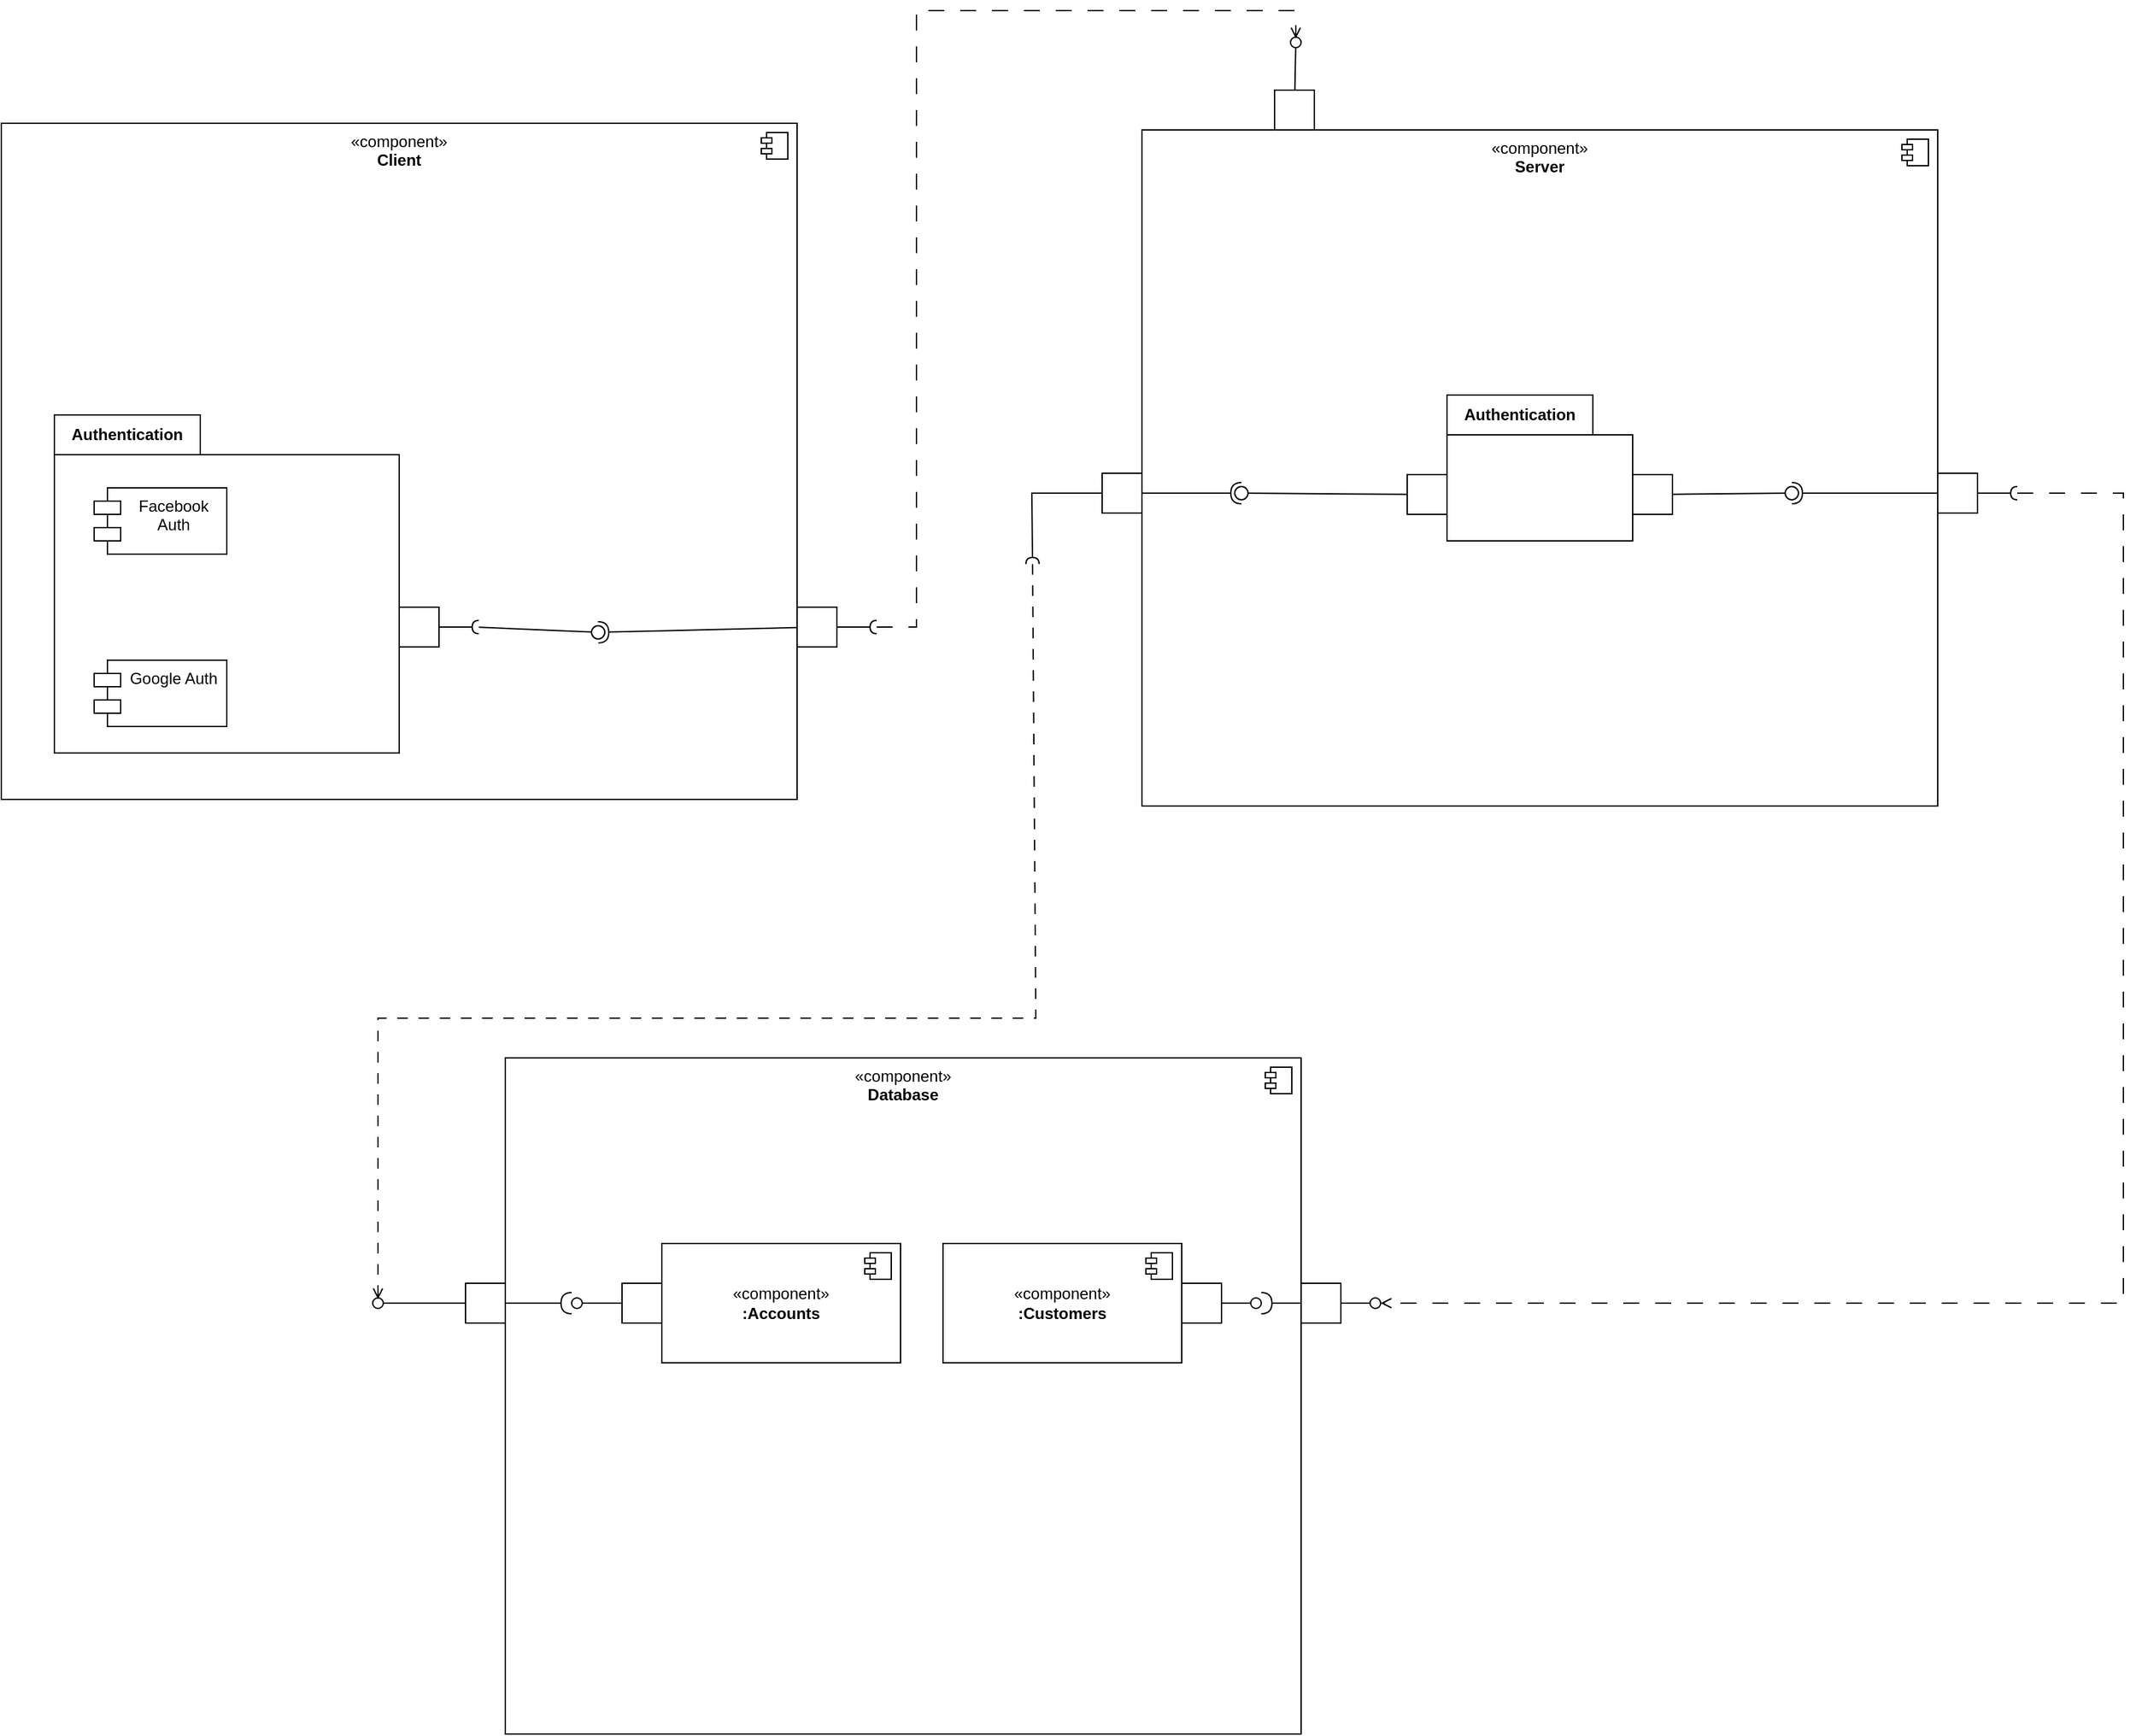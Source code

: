 <mxfile version="23.1.5" type="device">
  <diagram name="Page-1" id="7r8AJrnziC3kSst3sri_">
    <mxGraphModel dx="2017" dy="690" grid="1" gridSize="10" guides="1" tooltips="1" connect="1" arrows="1" fold="1" page="1" pageScale="1" pageWidth="850" pageHeight="1100" math="0" shadow="0">
      <root>
        <mxCell id="0" />
        <mxCell id="1" parent="0" />
        <mxCell id="HKX5GXnNb5t82cMBiIjH-177" value="«component»&lt;br&gt;&lt;b&gt;Server&lt;/b&gt;" style="html=1;dropTarget=1;whiteSpace=wrap;treeMoving=1;container=1;verticalAlign=top;movableLabel=0;metaEdit=0;recursiveResize=0;" parent="1" vertex="1">
          <mxGeometry x="820" y="300" width="600" height="510" as="geometry" />
        </mxCell>
        <mxCell id="HKX5GXnNb5t82cMBiIjH-178" value="" style="shape=module;jettyWidth=8;jettyHeight=4;" parent="HKX5GXnNb5t82cMBiIjH-177" vertex="1">
          <mxGeometry x="1" width="20" height="20" relative="1" as="geometry">
            <mxPoint x="-27" y="7" as="offset" />
          </mxGeometry>
        </mxCell>
        <mxCell id="HKX5GXnNb5t82cMBiIjH-201" value="Authentication" style="shape=folder;fontStyle=1;tabWidth=110;tabHeight=30;tabPosition=left;html=1;boundedLbl=1;labelInHeader=1;container=1;collapsible=0;whiteSpace=wrap;" parent="HKX5GXnNb5t82cMBiIjH-177" vertex="1">
          <mxGeometry x="230" y="200" width="140" height="110" as="geometry" />
        </mxCell>
        <mxCell id="HKX5GXnNb5t82cMBiIjH-202" value="" style="html=1;strokeColor=none;resizeWidth=1;resizeHeight=1;fillColor=none;part=1;connectable=0;allowArrows=0;deletable=0;whiteSpace=wrap;" parent="HKX5GXnNb5t82cMBiIjH-201" vertex="1">
          <mxGeometry width="140" height="77" relative="1" as="geometry">
            <mxPoint y="30" as="offset" />
          </mxGeometry>
        </mxCell>
        <mxCell id="HKX5GXnNb5t82cMBiIjH-236" value="" style="html=1;rounded=0;" parent="HKX5GXnNb5t82cMBiIjH-177" vertex="1">
          <mxGeometry x="370" y="260" width="30" height="30" as="geometry" />
        </mxCell>
        <mxCell id="HKX5GXnNb5t82cMBiIjH-254" value="" style="html=1;rounded=0;" parent="HKX5GXnNb5t82cMBiIjH-177" vertex="1">
          <mxGeometry x="200" y="260" width="30" height="30" as="geometry" />
        </mxCell>
        <mxCell id="HKX5GXnNb5t82cMBiIjH-179" value="«component»&lt;br&gt;&lt;b&gt;Client&lt;/b&gt;" style="html=1;dropTarget=1;whiteSpace=wrap;treeMoving=1;container=1;verticalAlign=top;movableLabel=0;metaEdit=0;recursiveResize=0;" parent="1" vertex="1">
          <mxGeometry x="-40" y="295" width="600" height="510" as="geometry" />
        </mxCell>
        <mxCell id="HKX5GXnNb5t82cMBiIjH-180" value="" style="shape=module;jettyWidth=8;jettyHeight=4;" parent="HKX5GXnNb5t82cMBiIjH-179" vertex="1">
          <mxGeometry x="1" width="20" height="20" relative="1" as="geometry">
            <mxPoint x="-27" y="7" as="offset" />
          </mxGeometry>
        </mxCell>
        <mxCell id="HKX5GXnNb5t82cMBiIjH-11" value="Authentication" style="shape=folder;fontStyle=1;tabWidth=110;tabHeight=30;tabPosition=left;html=1;boundedLbl=1;labelInHeader=1;container=1;collapsible=0;whiteSpace=wrap;" parent="HKX5GXnNb5t82cMBiIjH-179" vertex="1">
          <mxGeometry x="40" y="220" width="260" height="255" as="geometry" />
        </mxCell>
        <mxCell id="HKX5GXnNb5t82cMBiIjH-12" value="" style="html=1;strokeColor=none;resizeWidth=1;resizeHeight=1;fillColor=none;part=1;connectable=0;allowArrows=0;deletable=0;whiteSpace=wrap;" parent="HKX5GXnNb5t82cMBiIjH-11" vertex="1">
          <mxGeometry width="260" height="178.5" relative="1" as="geometry">
            <mxPoint y="30" as="offset" />
          </mxGeometry>
        </mxCell>
        <mxCell id="HKX5GXnNb5t82cMBiIjH-1" value="Google Auth" style="shape=module;align=left;spacingLeft=20;align=center;verticalAlign=top;whiteSpace=wrap;html=1;" parent="HKX5GXnNb5t82cMBiIjH-11" vertex="1">
          <mxGeometry x="30" y="185" width="100" height="50" as="geometry" />
        </mxCell>
        <mxCell id="HKX5GXnNb5t82cMBiIjH-2" value="Facebook Auth" style="shape=module;align=left;spacingLeft=20;align=center;verticalAlign=top;whiteSpace=wrap;html=1;" parent="HKX5GXnNb5t82cMBiIjH-11" vertex="1">
          <mxGeometry x="30" y="55" width="100" height="50" as="geometry" />
        </mxCell>
        <mxCell id="HKX5GXnNb5t82cMBiIjH-278" value="" style="html=1;rounded=0;" parent="HKX5GXnNb5t82cMBiIjH-179" vertex="1">
          <mxGeometry x="300" y="365" width="30" height="30" as="geometry" />
        </mxCell>
        <mxCell id="HKX5GXnNb5t82cMBiIjH-279" value="" style="endArrow=none;html=1;rounded=0;align=center;verticalAlign=top;endFill=0;labelBackgroundColor=none;endSize=2;" parent="HKX5GXnNb5t82cMBiIjH-179" source="HKX5GXnNb5t82cMBiIjH-278" target="HKX5GXnNb5t82cMBiIjH-280" edge="1">
          <mxGeometry relative="1" as="geometry" />
        </mxCell>
        <mxCell id="HKX5GXnNb5t82cMBiIjH-280" value="" style="shape=requiredInterface;html=1;fontSize=11;align=center;fillColor=none;points=[];aspect=fixed;resizable=0;verticalAlign=bottom;labelPosition=center;verticalLabelPosition=top;flipH=1;" parent="HKX5GXnNb5t82cMBiIjH-179" vertex="1">
          <mxGeometry x="355" y="375" width="5" height="10" as="geometry" />
        </mxCell>
        <mxCell id="HKX5GXnNb5t82cMBiIjH-285" value="" style="rounded=0;orthogonalLoop=1;jettySize=auto;html=1;endArrow=oval;endFill=0;sketch=0;sourcePerimeterSpacing=0;targetPerimeterSpacing=0;endSize=10;" parent="HKX5GXnNb5t82cMBiIjH-179" source="HKX5GXnNb5t82cMBiIjH-280" target="HKX5GXnNb5t82cMBiIjH-286" edge="1">
          <mxGeometry relative="1" as="geometry">
            <mxPoint x="430" y="384" as="sourcePoint" />
          </mxGeometry>
        </mxCell>
        <mxCell id="HKX5GXnNb5t82cMBiIjH-286" value="" style="ellipse;whiteSpace=wrap;html=1;align=center;aspect=fixed;fillColor=none;strokeColor=none;resizable=0;perimeter=centerPerimeter;rotatable=0;allowArrows=0;points=[];outlineConnect=1;" parent="HKX5GXnNb5t82cMBiIjH-179" vertex="1">
          <mxGeometry x="445" y="379" width="10" height="10" as="geometry" />
        </mxCell>
        <mxCell id="HKX5GXnNb5t82cMBiIjH-183" value="«component»&lt;br&gt;&lt;b&gt;Database&lt;/b&gt;" style="html=1;dropTarget=1;whiteSpace=wrap;treeMoving=1;container=1;verticalAlign=top;movableLabel=0;metaEdit=0;recursiveResize=0;" parent="1" vertex="1">
          <mxGeometry x="340" y="1000" width="600" height="510" as="geometry" />
        </mxCell>
        <mxCell id="HKX5GXnNb5t82cMBiIjH-184" value="" style="shape=module;jettyWidth=8;jettyHeight=4;" parent="HKX5GXnNb5t82cMBiIjH-183" vertex="1">
          <mxGeometry x="1" width="20" height="20" relative="1" as="geometry">
            <mxPoint x="-27" y="7" as="offset" />
          </mxGeometry>
        </mxCell>
        <mxCell id="HKX5GXnNb5t82cMBiIjH-187" value="«component»&lt;br&gt;&lt;b&gt;:Accounts&lt;/b&gt;" style="html=1;dropTarget=0;whiteSpace=wrap;" parent="HKX5GXnNb5t82cMBiIjH-183" vertex="1">
          <mxGeometry x="118" y="140" width="180" height="90" as="geometry" />
        </mxCell>
        <mxCell id="HKX5GXnNb5t82cMBiIjH-188" value="" style="shape=module;jettyWidth=8;jettyHeight=4;" parent="HKX5GXnNb5t82cMBiIjH-187" vertex="1">
          <mxGeometry x="1" width="20" height="20" relative="1" as="geometry">
            <mxPoint x="-27" y="7" as="offset" />
          </mxGeometry>
        </mxCell>
        <mxCell id="HKX5GXnNb5t82cMBiIjH-189" value="«component»&lt;br&gt;&lt;b&gt;:Customers&lt;/b&gt;" style="html=1;dropTarget=0;whiteSpace=wrap;" parent="HKX5GXnNb5t82cMBiIjH-183" vertex="1">
          <mxGeometry x="330" y="140" width="180" height="90" as="geometry" />
        </mxCell>
        <mxCell id="HKX5GXnNb5t82cMBiIjH-190" value="" style="shape=module;jettyWidth=8;jettyHeight=4;" parent="HKX5GXnNb5t82cMBiIjH-189" vertex="1">
          <mxGeometry x="1" width="20" height="20" relative="1" as="geometry">
            <mxPoint x="-27" y="7" as="offset" />
          </mxGeometry>
        </mxCell>
        <mxCell id="HKX5GXnNb5t82cMBiIjH-212" value="" style="html=1;rounded=0;" parent="HKX5GXnNb5t82cMBiIjH-183" vertex="1">
          <mxGeometry x="510" y="170" width="30" height="30" as="geometry" />
        </mxCell>
        <mxCell id="HKX5GXnNb5t82cMBiIjH-213" value="" style="endArrow=none;html=1;rounded=0;align=center;verticalAlign=top;endFill=0;labelBackgroundColor=none;endSize=2;" parent="HKX5GXnNb5t82cMBiIjH-183" source="HKX5GXnNb5t82cMBiIjH-212" target="HKX5GXnNb5t82cMBiIjH-214" edge="1">
          <mxGeometry relative="1" as="geometry" />
        </mxCell>
        <mxCell id="HKX5GXnNb5t82cMBiIjH-214" value="" style="ellipse;html=1;fontSize=11;align=center;fillColor=none;points=[];aspect=fixed;resizable=0;verticalAlign=bottom;labelPosition=center;verticalLabelPosition=top;flipH=1;" parent="HKX5GXnNb5t82cMBiIjH-183" vertex="1">
          <mxGeometry x="562" y="181" width="8" height="8" as="geometry" />
        </mxCell>
        <mxCell id="HKX5GXnNb5t82cMBiIjH-219" value="" style="ellipse;whiteSpace=wrap;html=1;align=center;aspect=fixed;fillColor=none;strokeColor=none;resizable=0;perimeter=centerPerimeter;rotatable=0;allowArrows=0;points=[];outlineConnect=1;" parent="HKX5GXnNb5t82cMBiIjH-183" vertex="1">
          <mxGeometry x="556" y="150" width="10" height="10" as="geometry" />
        </mxCell>
        <mxCell id="HKX5GXnNb5t82cMBiIjH-224" value="" style="group" parent="HKX5GXnNb5t82cMBiIjH-183" vertex="1" connectable="0">
          <mxGeometry x="50" y="170" width="68" height="30" as="geometry" />
        </mxCell>
        <mxCell id="HKX5GXnNb5t82cMBiIjH-220" value="" style="html=1;rounded=0;" parent="HKX5GXnNb5t82cMBiIjH-224" vertex="1">
          <mxGeometry x="38" width="30" height="30" as="geometry" />
        </mxCell>
        <mxCell id="HKX5GXnNb5t82cMBiIjH-221" value="" style="endArrow=none;html=1;rounded=0;align=center;verticalAlign=top;endFill=0;labelBackgroundColor=none;endSize=2;" parent="HKX5GXnNb5t82cMBiIjH-224" source="HKX5GXnNb5t82cMBiIjH-220" target="HKX5GXnNb5t82cMBiIjH-222" edge="1">
          <mxGeometry relative="1" as="geometry" />
        </mxCell>
        <mxCell id="HKX5GXnNb5t82cMBiIjH-222" value="" style="ellipse;html=1;fontSize=11;align=center;fillColor=none;points=[];aspect=fixed;resizable=0;verticalAlign=bottom;labelPosition=center;verticalLabelPosition=top;flipH=1;" parent="HKX5GXnNb5t82cMBiIjH-224" vertex="1">
          <mxGeometry y="11" width="8" height="8" as="geometry" />
        </mxCell>
        <mxCell id="HKX5GXnNb5t82cMBiIjH-198" value="" style="ellipse;html=1;fontSize=11;align=center;fillColor=none;points=[];aspect=fixed;resizable=0;verticalAlign=bottom;labelPosition=center;verticalLabelPosition=top;flipH=1;" parent="1" vertex="1">
          <mxGeometry x="240" y="1181" width="8" height="8" as="geometry" />
        </mxCell>
        <mxCell id="HKX5GXnNb5t82cMBiIjH-197" value="" style="endArrow=none;html=1;rounded=0;align=center;verticalAlign=top;endFill=0;labelBackgroundColor=none;endSize=2;" parent="1" source="HKX5GXnNb5t82cMBiIjH-196" target="HKX5GXnNb5t82cMBiIjH-198" edge="1">
          <mxGeometry relative="1" as="geometry" />
        </mxCell>
        <mxCell id="HKX5GXnNb5t82cMBiIjH-196" value="" style="html=1;rounded=0;" parent="1" vertex="1">
          <mxGeometry x="310" y="1170" width="30" height="30" as="geometry" />
        </mxCell>
        <mxCell id="HKX5GXnNb5t82cMBiIjH-209" value="" style="html=1;rounded=0;" parent="1" vertex="1">
          <mxGeometry x="940" y="1170" width="30" height="30" as="geometry" />
        </mxCell>
        <mxCell id="HKX5GXnNb5t82cMBiIjH-210" value="" style="endArrow=none;html=1;rounded=0;align=center;verticalAlign=top;endFill=0;labelBackgroundColor=none;endSize=2;" parent="1" source="HKX5GXnNb5t82cMBiIjH-209" target="HKX5GXnNb5t82cMBiIjH-211" edge="1">
          <mxGeometry relative="1" as="geometry" />
        </mxCell>
        <mxCell id="HKX5GXnNb5t82cMBiIjH-211" value="" style="ellipse;html=1;fontSize=11;align=center;fillColor=none;points=[];aspect=fixed;resizable=0;verticalAlign=bottom;labelPosition=center;verticalLabelPosition=top;flipH=1;" parent="1" vertex="1">
          <mxGeometry x="992" y="1181" width="8" height="8" as="geometry" />
        </mxCell>
        <mxCell id="HKX5GXnNb5t82cMBiIjH-218" value="" style="rounded=0;orthogonalLoop=1;jettySize=auto;html=1;endArrow=halfCircle;endFill=0;endSize=6;strokeWidth=1;sketch=0;fontSize=12;curved=1;" parent="1" source="HKX5GXnNb5t82cMBiIjH-209" target="HKX5GXnNb5t82cMBiIjH-214" edge="1">
          <mxGeometry relative="1" as="geometry">
            <mxPoint x="921" y="1155" as="sourcePoint" />
            <mxPoint x="990" y="1120" as="targetPoint" />
          </mxGeometry>
        </mxCell>
        <mxCell id="HKX5GXnNb5t82cMBiIjH-225" value="" style="rounded=0;orthogonalLoop=1;jettySize=auto;html=1;endArrow=halfCircle;endFill=0;endSize=6;strokeWidth=1;sketch=0;fontSize=12;curved=1;" parent="1" source="HKX5GXnNb5t82cMBiIjH-196" target="HKX5GXnNb5t82cMBiIjH-222" edge="1">
          <mxGeometry relative="1" as="geometry">
            <mxPoint x="295" y="1145" as="sourcePoint" />
          </mxGeometry>
        </mxCell>
        <mxCell id="HKX5GXnNb5t82cMBiIjH-226" value="" style="ellipse;whiteSpace=wrap;html=1;align=center;aspect=fixed;fillColor=none;strokeColor=none;resizable=0;perimeter=centerPerimeter;rotatable=0;allowArrows=0;points=[];outlineConnect=1;" parent="1" vertex="1">
          <mxGeometry x="270" y="1140" width="10" height="10" as="geometry" />
        </mxCell>
        <mxCell id="HKX5GXnNb5t82cMBiIjH-251" value="" style="endArrow=none;html=1;rounded=0;align=center;verticalAlign=top;endFill=0;labelBackgroundColor=none;endSize=2;edgeStyle=orthogonalEdgeStyle;" parent="1" source="HKX5GXnNb5t82cMBiIjH-257" target="HKX5GXnNb5t82cMBiIjH-252" edge="1">
          <mxGeometry relative="1" as="geometry">
            <mxPoint x="790" y="590" as="sourcePoint" />
            <Array as="points">
              <mxPoint x="737" y="574" />
            </Array>
          </mxGeometry>
        </mxCell>
        <mxCell id="HKX5GXnNb5t82cMBiIjH-252" value="" style="shape=requiredInterface;html=1;fontSize=11;align=center;fillColor=none;points=[];aspect=fixed;resizable=0;verticalAlign=bottom;labelPosition=center;verticalLabelPosition=top;flipH=1;rotation=90;" parent="1" vertex="1">
          <mxGeometry x="735" y="620" width="5" height="10" as="geometry" />
        </mxCell>
        <mxCell id="HKX5GXnNb5t82cMBiIjH-253" style="edgeStyle=orthogonalEdgeStyle;rounded=0;orthogonalLoop=1;jettySize=auto;html=1;entryX=0.5;entryY=0.125;entryDx=0;entryDy=0;entryPerimeter=0;dashed=1;dashPattern=8 8;endArrow=open;endFill=0;" parent="1" source="HKX5GXnNb5t82cMBiIjH-252" target="HKX5GXnNb5t82cMBiIjH-198" edge="1">
          <mxGeometry relative="1" as="geometry">
            <mxPoint x="740" y="650" as="sourcePoint" />
            <Array as="points">
              <mxPoint x="740" y="970" />
              <mxPoint x="244" y="970" />
            </Array>
          </mxGeometry>
        </mxCell>
        <mxCell id="HKX5GXnNb5t82cMBiIjH-257" value="" style="html=1;rounded=0;" parent="1" vertex="1">
          <mxGeometry x="790" y="559" width="30" height="30" as="geometry" />
        </mxCell>
        <mxCell id="HKX5GXnNb5t82cMBiIjH-261" value="" style="rounded=0;orthogonalLoop=1;jettySize=auto;html=1;endArrow=halfCircle;endFill=0;endSize=6;strokeWidth=1;sketch=0;" parent="1" source="HKX5GXnNb5t82cMBiIjH-257" target="HKX5GXnNb5t82cMBiIjH-263" edge="1">
          <mxGeometry relative="1" as="geometry">
            <mxPoint x="810" y="525" as="sourcePoint" />
          </mxGeometry>
        </mxCell>
        <mxCell id="HKX5GXnNb5t82cMBiIjH-262" value="" style="rounded=0;orthogonalLoop=1;jettySize=auto;html=1;endArrow=oval;endFill=0;sketch=0;sourcePerimeterSpacing=0;targetPerimeterSpacing=0;endSize=10;" parent="1" source="HKX5GXnNb5t82cMBiIjH-254" target="HKX5GXnNb5t82cMBiIjH-263" edge="1">
          <mxGeometry relative="1" as="geometry">
            <mxPoint x="770" y="525" as="sourcePoint" />
          </mxGeometry>
        </mxCell>
        <mxCell id="HKX5GXnNb5t82cMBiIjH-263" value="" style="ellipse;whiteSpace=wrap;html=1;align=center;aspect=fixed;fillColor=none;strokeColor=none;resizable=0;perimeter=centerPerimeter;rotatable=0;allowArrows=0;points=[];outlineConnect=1;" parent="1" vertex="1">
          <mxGeometry x="890" y="569" width="10" height="10" as="geometry" />
        </mxCell>
        <mxCell id="HKX5GXnNb5t82cMBiIjH-264" value="" style="rounded=0;orthogonalLoop=1;jettySize=auto;html=1;endArrow=halfCircle;endFill=0;endSize=6;strokeWidth=1;sketch=0;" parent="1" source="HKX5GXnNb5t82cMBiIjH-267" target="HKX5GXnNb5t82cMBiIjH-266" edge="1">
          <mxGeometry relative="1" as="geometry">
            <mxPoint x="1320" y="990" as="sourcePoint" />
          </mxGeometry>
        </mxCell>
        <mxCell id="HKX5GXnNb5t82cMBiIjH-265" value="" style="rounded=0;orthogonalLoop=1;jettySize=auto;html=1;endArrow=oval;endFill=0;sketch=0;sourcePerimeterSpacing=0;targetPerimeterSpacing=0;endSize=10;" parent="1" source="HKX5GXnNb5t82cMBiIjH-236" target="HKX5GXnNb5t82cMBiIjH-266" edge="1">
          <mxGeometry relative="1" as="geometry">
            <mxPoint x="1290" y="905" as="sourcePoint" />
          </mxGeometry>
        </mxCell>
        <mxCell id="HKX5GXnNb5t82cMBiIjH-266" value="" style="ellipse;whiteSpace=wrap;html=1;align=center;aspect=fixed;fillColor=none;strokeColor=none;resizable=0;perimeter=centerPerimeter;rotatable=0;allowArrows=0;points=[];outlineConnect=1;" parent="1" vertex="1">
          <mxGeometry x="1305" y="569" width="10" height="10" as="geometry" />
        </mxCell>
        <mxCell id="HKX5GXnNb5t82cMBiIjH-267" value="" style="html=1;rounded=0;" parent="1" vertex="1">
          <mxGeometry x="1420" y="559" width="30" height="30" as="geometry" />
        </mxCell>
        <mxCell id="HKX5GXnNb5t82cMBiIjH-268" value="" style="endArrow=none;html=1;rounded=0;align=center;verticalAlign=top;endFill=0;labelBackgroundColor=none;endSize=2;" parent="1" source="HKX5GXnNb5t82cMBiIjH-267" target="HKX5GXnNb5t82cMBiIjH-269" edge="1">
          <mxGeometry relative="1" as="geometry" />
        </mxCell>
        <mxCell id="HKX5GXnNb5t82cMBiIjH-270" style="edgeStyle=orthogonalEdgeStyle;rounded=0;orthogonalLoop=1;jettySize=auto;html=1;endArrow=open;endFill=0;dashed=1;dashPattern=12 12;" parent="1" source="HKX5GXnNb5t82cMBiIjH-269" target="HKX5GXnNb5t82cMBiIjH-211" edge="1">
          <mxGeometry relative="1" as="geometry">
            <mxPoint x="1020" y="1180" as="targetPoint" />
            <Array as="points">
              <mxPoint x="1560" y="574" />
              <mxPoint x="1560" y="1185" />
            </Array>
          </mxGeometry>
        </mxCell>
        <mxCell id="HKX5GXnNb5t82cMBiIjH-269" value="" style="shape=requiredInterface;html=1;fontSize=11;align=center;fillColor=none;points=[];aspect=fixed;resizable=0;verticalAlign=bottom;labelPosition=center;verticalLabelPosition=top;flipH=1;" parent="1" vertex="1">
          <mxGeometry x="1475" y="569" width="5" height="10" as="geometry" />
        </mxCell>
        <mxCell id="HKX5GXnNb5t82cMBiIjH-275" value="" style="html=1;rounded=0;" parent="1" vertex="1">
          <mxGeometry x="920" y="270" width="30" height="30" as="geometry" />
        </mxCell>
        <mxCell id="HKX5GXnNb5t82cMBiIjH-276" value="" style="endArrow=none;html=1;rounded=0;align=center;verticalAlign=top;endFill=0;labelBackgroundColor=none;endSize=2;" parent="1" source="HKX5GXnNb5t82cMBiIjH-275" target="HKX5GXnNb5t82cMBiIjH-277" edge="1">
          <mxGeometry relative="1" as="geometry" />
        </mxCell>
        <mxCell id="HKX5GXnNb5t82cMBiIjH-277" value="" style="ellipse;html=1;fontSize=11;align=center;fillColor=none;points=[];aspect=fixed;resizable=0;verticalAlign=bottom;labelPosition=center;verticalLabelPosition=top;flipH=1;" parent="1" vertex="1">
          <mxGeometry x="932" y="230" width="8" height="8" as="geometry" />
        </mxCell>
        <mxCell id="HKX5GXnNb5t82cMBiIjH-281" value="" style="html=1;rounded=0;" parent="1" vertex="1">
          <mxGeometry x="560" y="660" width="30" height="30" as="geometry" />
        </mxCell>
        <mxCell id="HKX5GXnNb5t82cMBiIjH-282" value="" style="endArrow=none;html=1;rounded=0;align=center;verticalAlign=top;endFill=0;labelBackgroundColor=none;endSize=2;" parent="1" source="HKX5GXnNb5t82cMBiIjH-281" target="HKX5GXnNb5t82cMBiIjH-283" edge="1">
          <mxGeometry relative="1" as="geometry" />
        </mxCell>
        <mxCell id="HKX5GXnNb5t82cMBiIjH-283" value="" style="shape=requiredInterface;html=1;fontSize=11;align=center;fillColor=none;points=[];aspect=fixed;resizable=0;verticalAlign=bottom;labelPosition=center;verticalLabelPosition=top;flipH=1;" parent="1" vertex="1">
          <mxGeometry x="615" y="670" width="5" height="10" as="geometry" />
        </mxCell>
        <mxCell id="HKX5GXnNb5t82cMBiIjH-284" value="" style="rounded=0;orthogonalLoop=1;jettySize=auto;html=1;endArrow=halfCircle;endFill=0;endSize=6;strokeWidth=1;sketch=0;" parent="1" source="HKX5GXnNb5t82cMBiIjH-281" target="HKX5GXnNb5t82cMBiIjH-286" edge="1">
          <mxGeometry relative="1" as="geometry">
            <mxPoint x="430" y="679" as="sourcePoint" />
          </mxGeometry>
        </mxCell>
        <mxCell id="HKX5GXnNb5t82cMBiIjH-287" style="edgeStyle=orthogonalEdgeStyle;rounded=0;orthogonalLoop=1;jettySize=auto;html=1;entryX=0.5;entryY=0.125;entryDx=0;entryDy=0;entryPerimeter=0;endArrow=open;endFill=0;dashed=1;dashPattern=12 12;" parent="1" source="HKX5GXnNb5t82cMBiIjH-283" target="HKX5GXnNb5t82cMBiIjH-277" edge="1">
          <mxGeometry relative="1" as="geometry">
            <Array as="points">
              <mxPoint x="650" y="675" />
              <mxPoint x="650" y="210" />
              <mxPoint x="936" y="210" />
            </Array>
          </mxGeometry>
        </mxCell>
      </root>
    </mxGraphModel>
  </diagram>
</mxfile>
